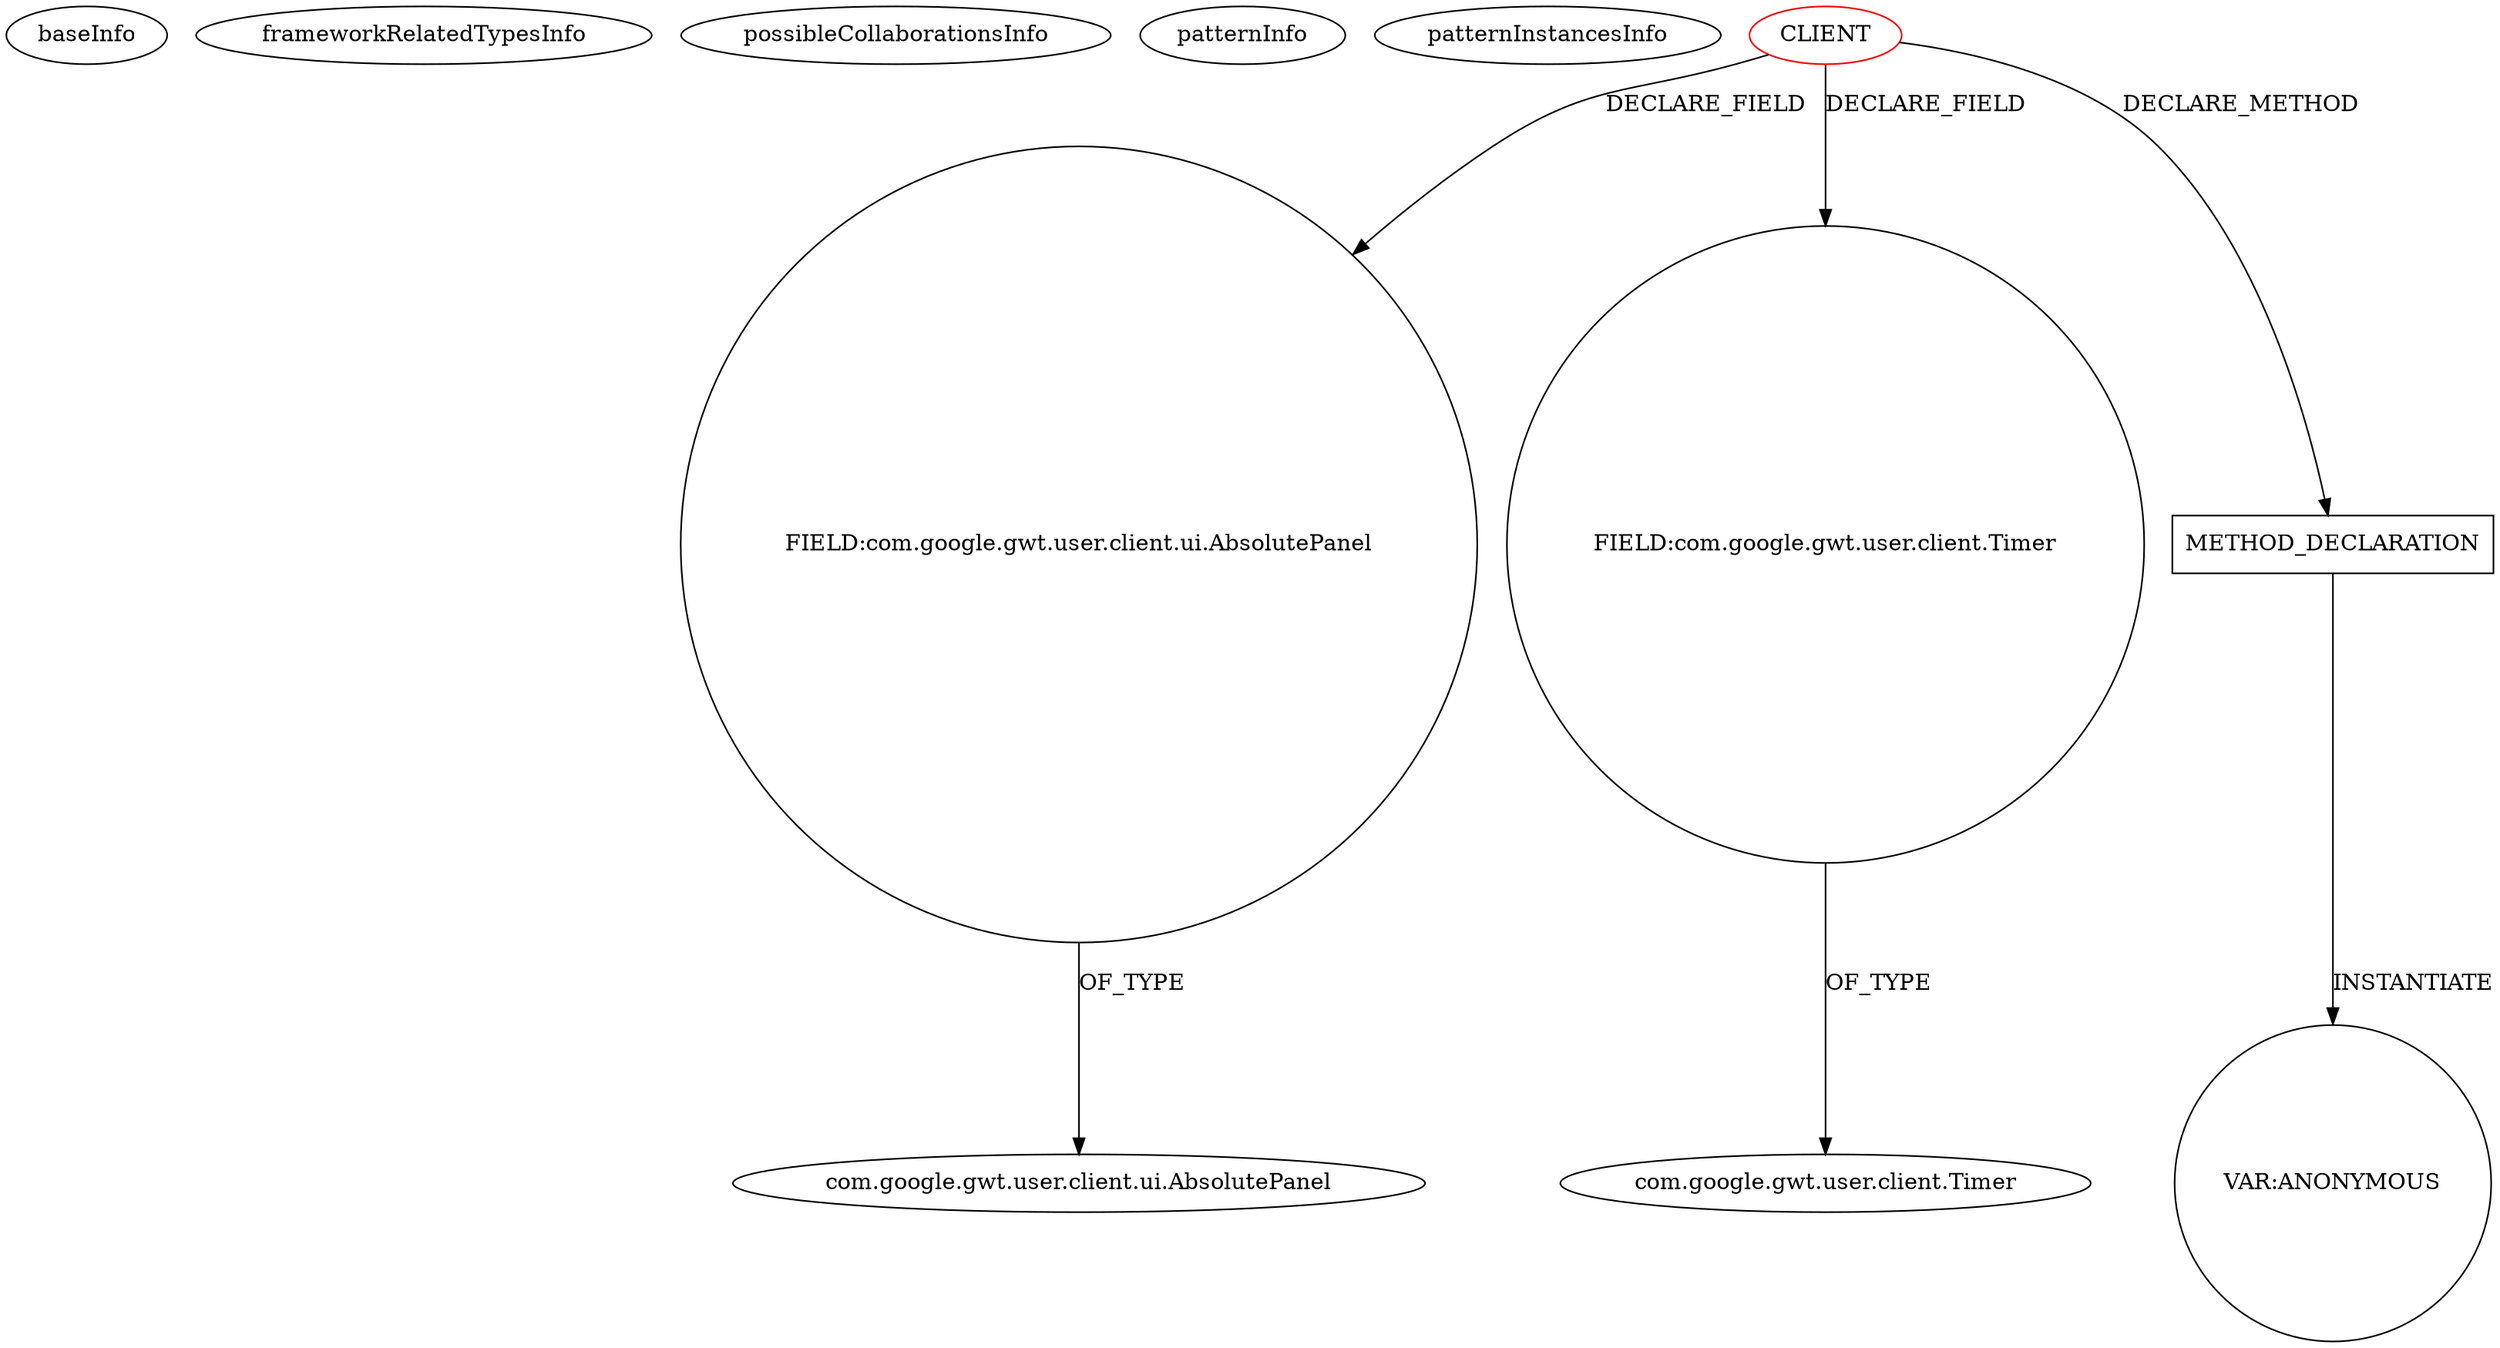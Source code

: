 digraph {
baseInfo[graphId=729,category="pattern",isAnonymous=false,possibleRelation=false]
frameworkRelatedTypesInfo[]
possibleCollaborationsInfo[]
patternInfo[frequency=2.0,patternRootClient=0]
patternInstancesInfo[0="vlapan-PhotoBank~/vlapan-PhotoBank/PhotoBank-master/src/com/vlapan/gwt/photobank/client/ui/PhotoBrowser.java~PhotoBrowser~4600",1="hmiguellima-ugat~/hmiguellima-ugat/ugat-master/src/org/ucp/gwt/widgets/Balloon.java~Balloon~2986"]
12[label="FIELD:com.google.gwt.user.client.ui.AbsolutePanel",vertexType="FIELD_DECLARATION",isFrameworkType=false,shape=circle]
13[label="com.google.gwt.user.client.ui.AbsolutePanel",vertexType="FRAMEWORK_CLASS_TYPE",isFrameworkType=false]
0[label="CLIENT",vertexType="ROOT_CLIENT_CLASS_DECLARATION",isFrameworkType=false,color=red]
20[label="FIELD:com.google.gwt.user.client.Timer",vertexType="FIELD_DECLARATION",isFrameworkType=false,shape=circle]
21[label="com.google.gwt.user.client.Timer",vertexType="FRAMEWORK_CLASS_TYPE",isFrameworkType=false]
69[label="METHOD_DECLARATION",vertexType="CLIENT_METHOD_DECLARATION",isFrameworkType=false,shape=box]
103[label="VAR:ANONYMOUS",vertexType="VARIABLE_EXPRESION",isFrameworkType=false,shape=circle]
0->20[label="DECLARE_FIELD"]
20->21[label="OF_TYPE"]
0->12[label="DECLARE_FIELD"]
69->103[label="INSTANTIATE"]
12->13[label="OF_TYPE"]
0->69[label="DECLARE_METHOD"]
}

